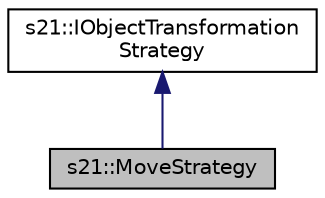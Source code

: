 digraph "s21::MoveStrategy"
{
 // LATEX_PDF_SIZE
  edge [fontname="Helvetica",fontsize="10",labelfontname="Helvetica",labelfontsize="10"];
  node [fontname="Helvetica",fontsize="10",shape=record];
  Node1 [label="s21::MoveStrategy",height=0.2,width=0.4,color="black", fillcolor="grey75", style="filled", fontcolor="black",tooltip="The MoveStrategy class represents a strategy for moving an object."];
  Node2 -> Node1 [dir="back",color="midnightblue",fontsize="10",style="solid",fontname="Helvetica"];
  Node2 [label="s21::IObjectTransformation\lStrategy",height=0.2,width=0.4,color="black", fillcolor="white", style="filled",URL="$d7/d6e/classs21_1_1IObjectTransformationStrategy.html",tooltip="The IObjectTransformationStrategy class is an interface for object transformation strategies."];
}

